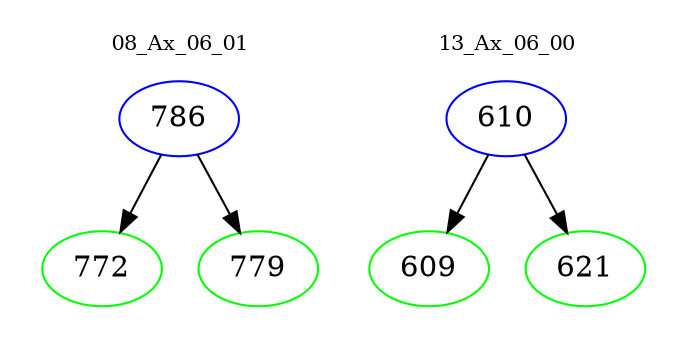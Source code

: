 digraph{
subgraph cluster_0 {
color = white
label = "08_Ax_06_01";
fontsize=10;
T0_786 [label="786", color="blue"]
T0_786 -> T0_772 [color="black"]
T0_772 [label="772", color="green"]
T0_786 -> T0_779 [color="black"]
T0_779 [label="779", color="green"]
}
subgraph cluster_1 {
color = white
label = "13_Ax_06_00";
fontsize=10;
T1_610 [label="610", color="blue"]
T1_610 -> T1_609 [color="black"]
T1_609 [label="609", color="green"]
T1_610 -> T1_621 [color="black"]
T1_621 [label="621", color="green"]
}
}

